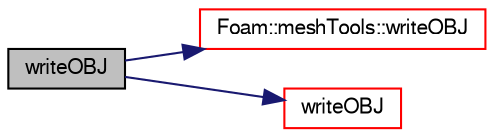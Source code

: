 digraph "writeOBJ"
{
  bgcolor="transparent";
  edge [fontname="FreeSans",fontsize="10",labelfontname="FreeSans",labelfontsize="10"];
  node [fontname="FreeSans",fontsize="10",shape=record];
  rankdir="LR";
  Node118 [label="writeOBJ",height=0.2,width=0.4,color="black", fillcolor="grey75", style="filled", fontcolor="black"];
  Node118 -> Node119 [color="midnightblue",fontsize="10",style="solid",fontname="FreeSans"];
  Node119 [label="Foam::meshTools::writeOBJ",height=0.2,width=0.4,color="red",URL="$a21153.html#afd76c6ccc8ee4a5957f0232218167c17",tooltip="Write obj representation of point. "];
  Node118 -> Node125 [color="midnightblue",fontsize="10",style="solid",fontname="FreeSans"];
  Node125 [label="writeOBJ",height=0.2,width=0.4,color="red",URL="$a27426.html#afd76c6ccc8ee4a5957f0232218167c17",tooltip="Write point in OBJ format. "];
}
